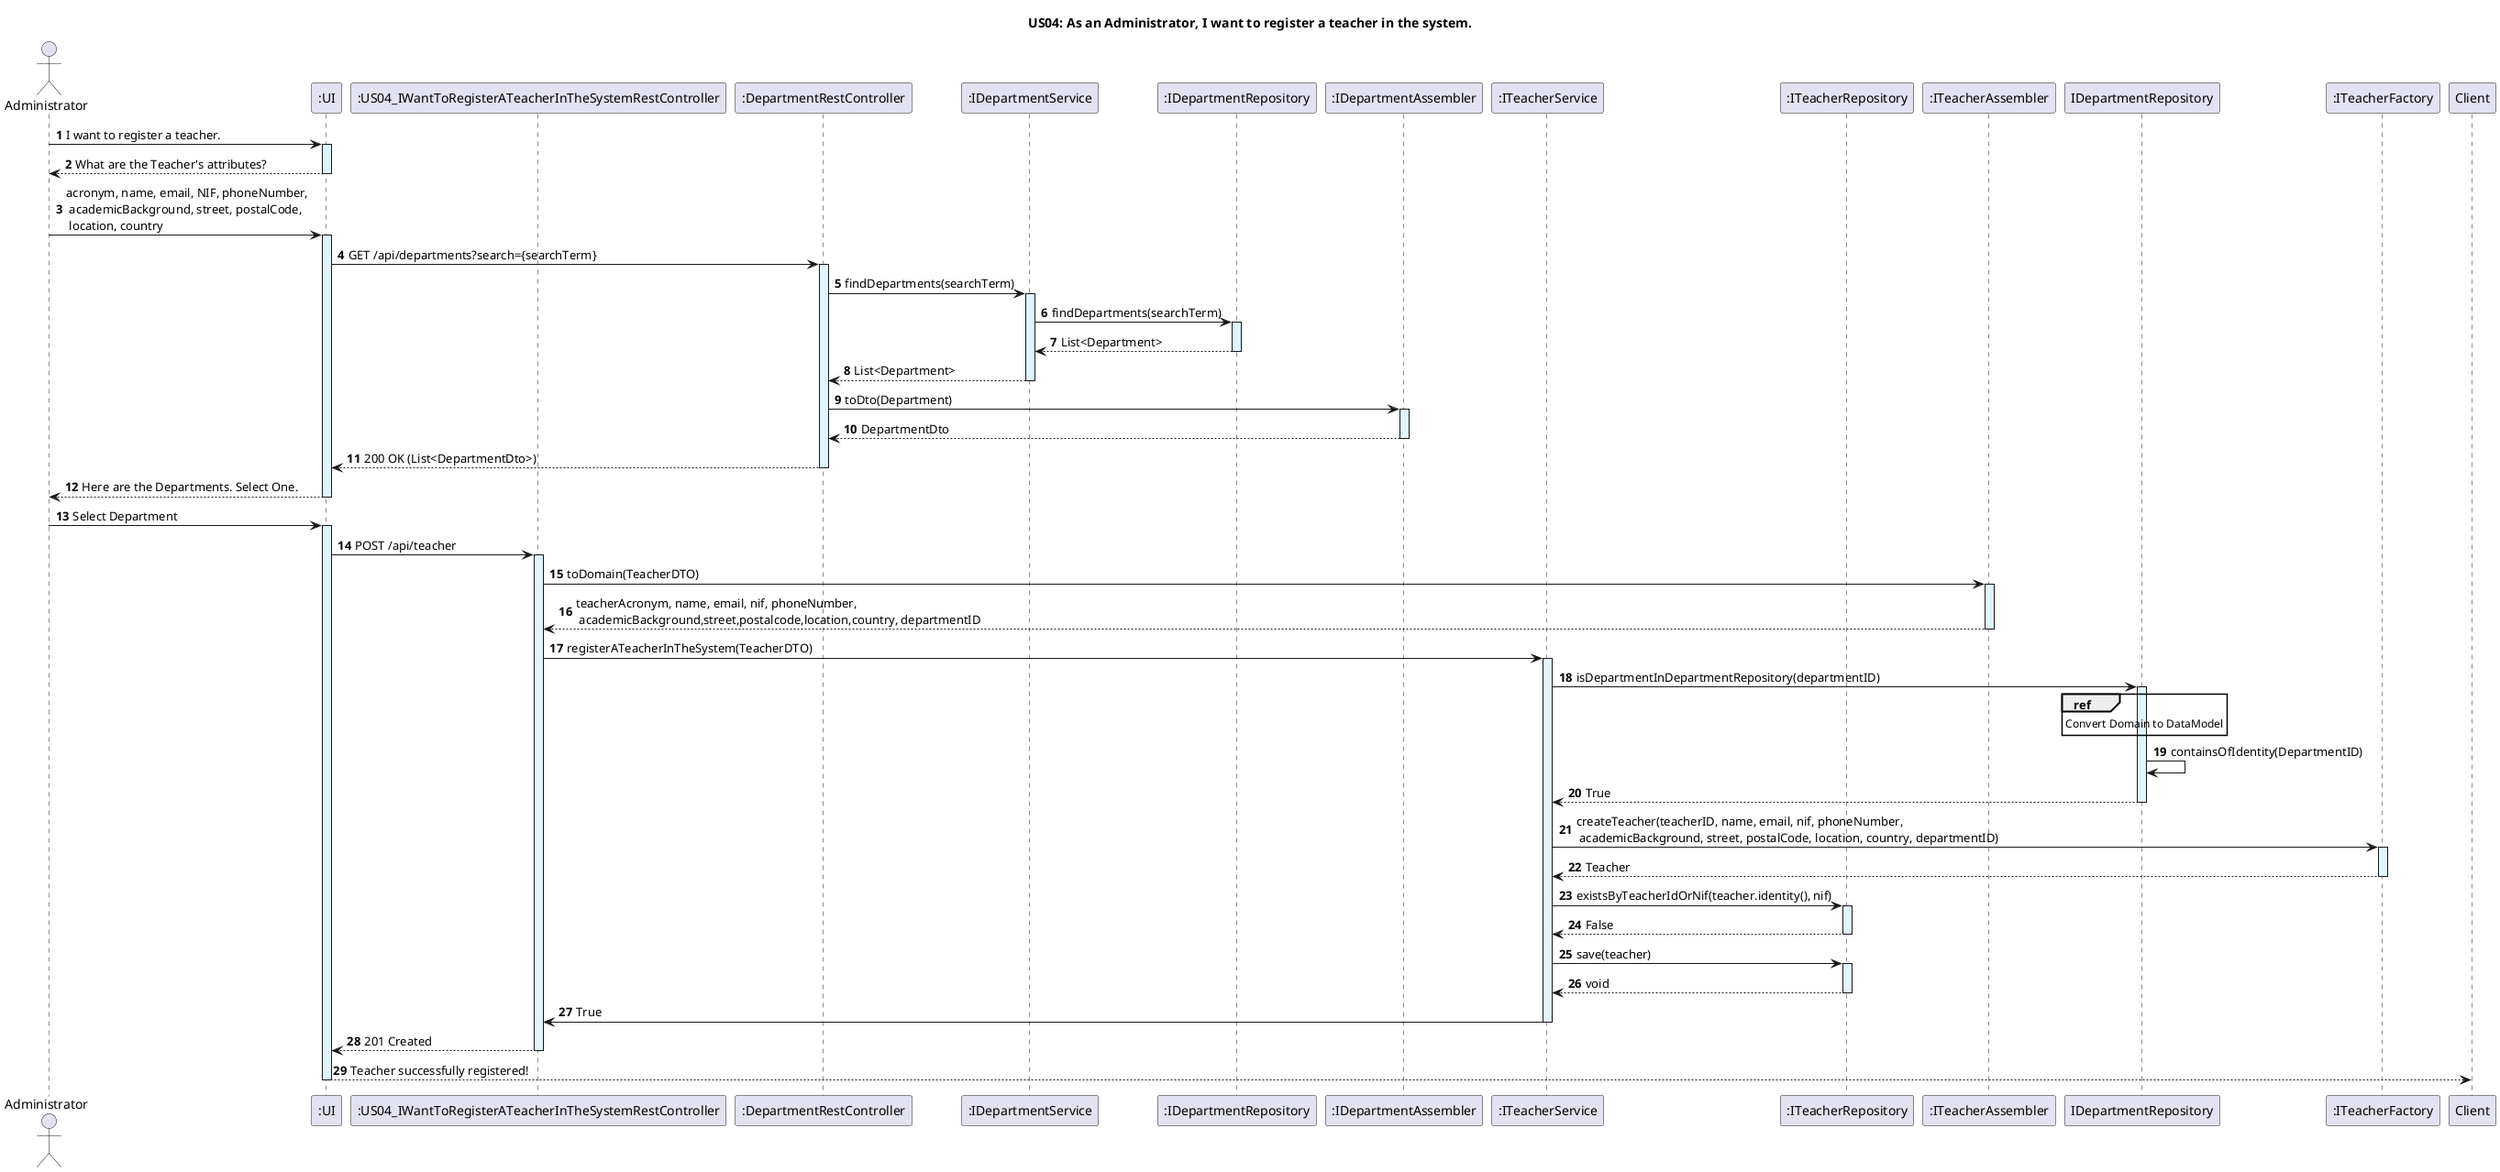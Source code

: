 @startuml

title US04: As an Administrator, I want to register a teacher in the system.
autonumber

actor Administrator
participant ":UI" as UI
participant ":US04_IWantToRegisterATeacherInTheSystemRestController" as RC
participant ":DepartmentRestController" as DRC
participant ":IDepartmentService" as DS
participant ":IDepartmentRepository" as DR
participant ":IDepartmentAssembler" as DA
participant ":ITeacherService" as TS
participant ":ITeacherRepository" as TR
participant ":ITeacherAssembler" as TA
participant IDepartmentRepository
participant ":ITeacherFactory" as TF


Administrator -> UI: I want to register a teacher.
activate UI #E1F5FE
UI --> Administrator --: What are the Teacher's attributes?
deactivate UI
Administrator -> UI: acronym, name, email, NIF, phoneNumber, \n academicBackground, street, postalCode, \n location, country
activate UI #E1F5FE
UI -> DRC: GET /api/departments?search={searchTerm}
activate DRC #E1F5FE
DRC -> DS: findDepartments(searchTerm)
activate DS #E1F5FE
DS -> DR: findDepartments(searchTerm)
activate DR #E1F5FE
DR --> DS: List<Department>
deactivate DR
DS --> DRC: List<Department>
deactivate DS
DRC -> DA: toDto(Department)
activate DA #E1F5FE
DA --> DRC: DepartmentDto
deactivate DA
DRC --> UI--:  200 OK (List<DepartmentDto>)
deactivate DRC
UI --> Administrator--: Here are the Departments. Select One.
deactivate UI

Administrator -> UI: Select Department
activate UI #E1F5FE
UI -> RC: POST /api/teacher
activate RC #E1F5FE

RC -> TA: toDomain(TeacherDTO)
activate TA #E1F5FE
TA --> RC: teacherAcronym, name, email, nif, phoneNumber,\n academicBackground,street,postalcode,location,country, departmentID
deactivate TA


RC -> TS: registerATeacherInTheSystem(TeacherDTO)
activate TS #E1F5FE


TS -> IDepartmentRepository: isDepartmentInDepartmentRepository(departmentID)
activate IDepartmentRepository #E1F5FE
ref over IDepartmentRepository
    Convert Domain to DataModel
end ref
IDepartmentRepository -> IDepartmentRepository:containsOfIdentity(DepartmentID)

IDepartmentRepository --> TS : True
deactivate IDepartmentRepository
TS -> TF :createTeacher(teacherID, name, email, nif, phoneNumber, \n academicBackground, street, postalCode, location, country, departmentID)
activate TF #E1F5FE
TF --> TS : Teacher
deactivate TF

TS -> TR : existsByTeacherIdOrNif(teacher.identity(), nif)
activate TR #E1F5FE
TR --> TS : False
deactivate TR
TS -> TR : save(teacher)
activate TR #E1F5FE
TR --> TS : void
deactivate TR
TS -> RC : True
deactivate TS

RC --> UI: 201 Created
deactivate RC
UI --> Client: Teacher successfully registered!
deactivate UI

@enduml
